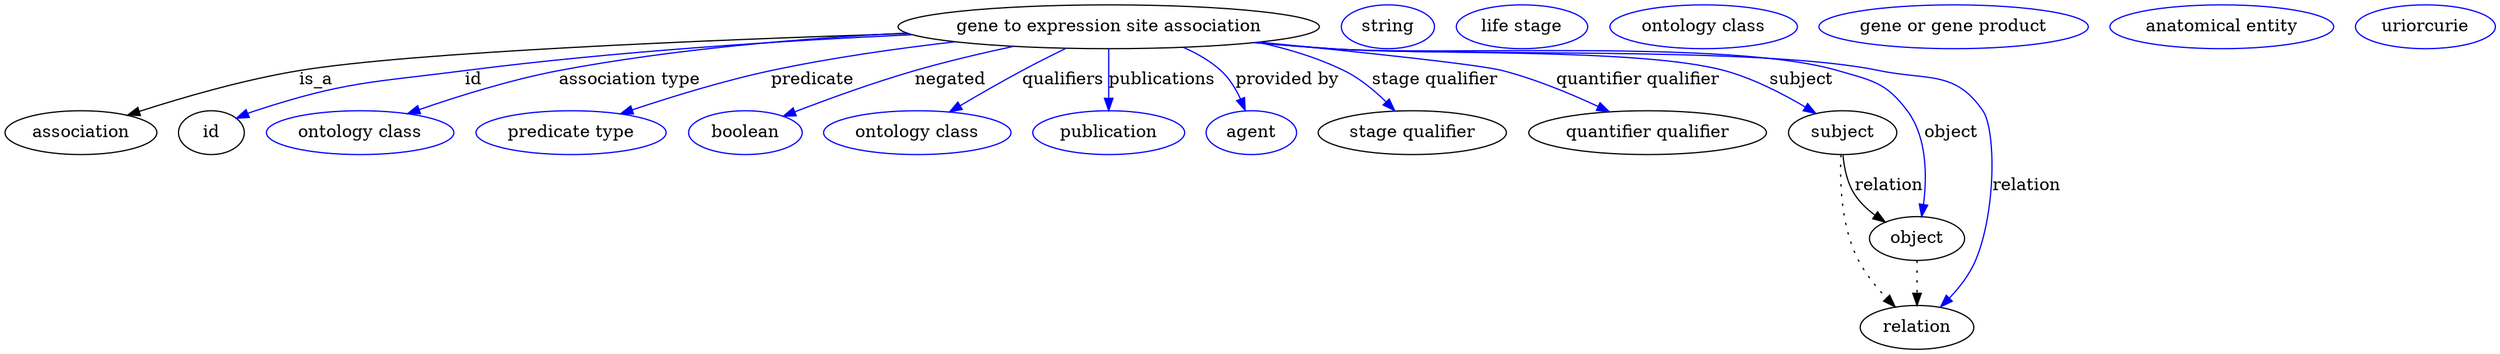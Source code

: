 digraph {
	graph [bb="0,0,1673.5,283"];
	node [label="\N"];
	"gene to expression site association"	 [height=0.5,
		label="gene to expression site association",
		pos="757.05,265",
		width=3.683];
	association	 [height=0.5,
		pos="50.046,178",
		width=1.3902];
	"gene to expression site association" -> association	 [label=is_a,
		lp="228.05,221.5",
		pos="e,84.651,191.13 629.76,259.89 495.58,253.9 293.29,242.99 217.05,229 174.44,221.18 127.36,206.2 94.086,194.49"];
	id	 [height=0.5,
		pos="145.05,178",
		width=0.75];
	"gene to expression site association" -> id	 [color=blue,
		label=id,
		lp="337.55,221.5",
		pos="e,165.98,189.56 632.41,258.74 547.44,253.42 432.54,244.17 332.05,229 264.12,218.75 245.82,218.87 181.05,196 179.17,195.34 177.26,\
194.6 175.36,193.81",
		style=solid];
	"association type"	 [color=blue,
		height=0.5,
		label="ontology class",
		pos="252.05,178",
		width=1.7151];
	"gene to expression site association" -> "association type"	 [color=blue,
		label="association type",
		lp="444.05,221.5",
		pos="e,287.57,192.85 630.77,259.4 561.96,254.57 475.64,245.6 400.05,229 364.63,221.22 325.93,207.7 296.99,196.53",
		style=solid];
	predicate	 [color=blue,
		height=0.5,
		label="predicate type",
		pos="392.05,178",
		width=1.679];
	"gene to expression site association" -> predicate	 [color=blue,
		label=predicate,
		lp="567.05,221.5",
		pos="e,428.84,192.38 661.9,252.46 624.29,246.62 580.85,238.78 542.05,229 506.7,220.09 467.75,206.74 438.4,195.93",
		style=solid];
	negated	 [color=blue,
		height=0.5,
		label=boolean,
		pos="509.05,178",
		width=1.0652];
	"gene to expression site association" -> negated	 [color=blue,
		label=negated,
		lp="655.55,221.5",
		pos="e,537.03,190.38 697.22,248.83 677.01,243.01 654.42,236.12 634.05,229 604.16,218.56 571.01,204.94 546.36,194.4",
		style=solid];
	qualifiers	 [color=blue,
		height=0.5,
		label="ontology class",
		pos="627.05,178",
		width=1.7151];
	"gene to expression site association" -> qualifiers	 [color=blue,
		label=qualifiers,
		lp="727.05,221.5",
		pos="e,650.91,194.73 729.02,247.23 720.04,241.47 710.09,235.02 701.05,229 687.33,219.87 672.33,209.59 659.45,200.66",
		style=solid];
	publications	 [color=blue,
		height=0.5,
		label=publication,
		pos="757.05,178",
		width=1.3902];
	"gene to expression site association" -> publications	 [color=blue,
		label=publications,
		lp="790.55,221.5",
		pos="e,757.05,196 757.05,246.97 757.05,235.19 757.05,219.56 757.05,206.16",
		style=solid];
	"provided by"	 [color=blue,
		height=0.5,
		label=agent,
		pos="855.05,178",
		width=0.83048];
	"gene to expression site association" -> "provided by"	 [color=blue,
		label="provided by",
		lp="873.05,221.5",
		pos="e,848.82,195.78 801.14,247.95 810.76,242.85 820.36,236.56 828.05,229 834.9,222.27 840.41,213.42 844.62,204.99",
		style=solid];
	"stage qualifier"	 [height=0.5,
		pos="964.05,178",
		width=1.6971];
	"gene to expression site association" -> "stage qualifier"	 [color=blue,
		label="stage qualifier",
		lp="969.05,221.5",
		pos="e,949.75,195.63 848.11,251.83 869.23,246.56 891.07,239.22 910.05,229 922.23,222.44 933.69,212.42 942.89,202.99",
		style=solid];
	"quantifier qualifier"	 [height=0.5,
		pos="1120,178",
		width=2.1484];
	"gene to expression site association" -> "quantifier qualifier"	 [color=blue,
		label="quantifier qualifier",
		lp="1100.5,221.5",
		pos="e,1090.7,194.8 854.32,252.69 919.77,244.17 996.81,233.56 1012,229 1036.2,221.78 1061.7,209.94 1081.9,199.48",
		style=solid];
	subject	 [height=0.5,
		pos="1251,178",
		width=0.99297];
	"gene to expression site association" -> subject	 [color=blue,
		label=subject,
		lp="1211.5,221.5",
		pos="e,1229.9,192.74 851.01,252.24 866.7,250.33 882.82,248.5 898.05,247 1012.4,235.72 1045.6,260.9 1156,229 1179.2,222.32 1203,209.48 \
1221.1,198.36",
		style=solid];
	object	 [height=0.5,
		pos="1308,91",
		width=0.9027];
	"gene to expression site association" -> object	 [color=blue,
		label=object,
		lp="1328,178",
		pos="e,1311.2,109.02 850.23,252.12 866.16,250.2 882.56,248.4 898.05,247 972.74,240.25 1162.9,249.34 1235,229 1264.7,220.64 1277.3,220.43 \
1296,196 1312.8,174.28 1314,142.17 1312.2,119.18",
		style=solid];
	relation	 [height=0.5,
		pos="1308,18",
		width=1.0471];
	"gene to expression site association" -> relation	 [color=blue,
		label=relation,
		lp="1389,134.5",
		pos="e,1324.9,34.648 849.84,252.1 865.89,250.17 882.44,248.37 898.05,247 980.71,239.74 1190.1,247.45 1271,229 1307.7,220.63 1328.3,227.38 \
1349,196 1379.2,150.43 1366.3,124.89 1349,73 1345.4,61.922 1338.5,51.266 1331.4,42.331",
		style=solid];
	association_id	 [color=blue,
		height=0.5,
		label=string,
		pos="938.05,265",
		width=0.84854];
	"gene to expression site association_stage qualifier"	 [color=blue,
		height=0.5,
		label="life stage",
		pos="1029,265",
		width=1.1916];
	"gene to expression site association_quantifier qualifier"	 [color=blue,
		height=0.5,
		label="ontology class",
		pos="1152,265",
		width=1.7151];
	subject -> object	 [label=relation,
		lp="1288,134.5",
		pos="e,1287.5,105.27 1254.2,159.97 1256.6,149.7 1260.6,136.95 1267,127 1270.6,121.58 1275.1,116.49 1279.9,111.95"];
	subject -> relation	 [pos="e,1292.6,34.585 1250.9,159.72 1251.4,138.09 1254.3,101.44 1267,73 1271.9,62.18 1279.2,51.46 1286.2,42.397",
		style=dotted];
	"gene to expression site association_subject"	 [color=blue,
		height=0.5,
		label="gene or gene product",
		pos="1317,265",
		width=2.3651];
	object -> relation	 [pos="e,1308,36.09 1308,72.955 1308,64.883 1308,55.176 1308,46.182",
		style=dotted];
	"gene to expression site association_object"	 [color=blue,
		height=0.5,
		label="anatomical entity",
		pos="1492,265",
		width=2.004];
	"gene to expression site association_relation"	 [color=blue,
		height=0.5,
		label=uriorcurie,
		pos="1628,265",
		width=1.2638];
}
